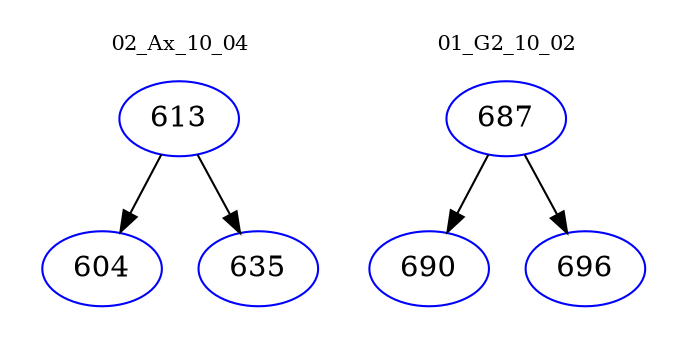 digraph{
subgraph cluster_0 {
color = white
label = "02_Ax_10_04";
fontsize=10;
T0_613 [label="613", color="blue"]
T0_613 -> T0_604 [color="black"]
T0_604 [label="604", color="blue"]
T0_613 -> T0_635 [color="black"]
T0_635 [label="635", color="blue"]
}
subgraph cluster_1 {
color = white
label = "01_G2_10_02";
fontsize=10;
T1_687 [label="687", color="blue"]
T1_687 -> T1_690 [color="black"]
T1_690 [label="690", color="blue"]
T1_687 -> T1_696 [color="black"]
T1_696 [label="696", color="blue"]
}
}
